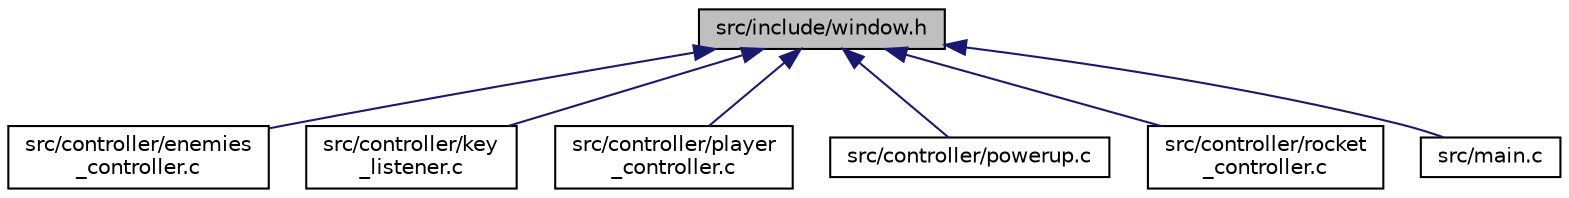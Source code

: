 digraph "src/include/window.h"
{
 // LATEX_PDF_SIZE
  edge [fontname="Helvetica",fontsize="10",labelfontname="Helvetica",labelfontsize="10"];
  node [fontname="Helvetica",fontsize="10",shape=record];
  Node1 [label="src/include/window.h",height=0.2,width=0.4,color="black", fillcolor="grey75", style="filled", fontcolor="black",tooltip=" "];
  Node1 -> Node2 [dir="back",color="midnightblue",fontsize="10",style="solid",fontname="Helvetica"];
  Node2 [label="src/controller/enemies\l_controller.c",height=0.2,width=0.4,color="black", fillcolor="white", style="filled",URL="$enemies__controller_8c.html",tooltip="It's the controller of the enemies."];
  Node1 -> Node3 [dir="back",color="midnightblue",fontsize="10",style="solid",fontname="Helvetica"];
  Node3 [label="src/controller/key\l_listener.c",height=0.2,width=0.4,color="black", fillcolor="white", style="filled",URL="$key__listener_8c.html",tooltip="It's the keyboard listener of the game."];
  Node1 -> Node4 [dir="back",color="midnightblue",fontsize="10",style="solid",fontname="Helvetica"];
  Node4 [label="src/controller/player\l_controller.c",height=0.2,width=0.4,color="black", fillcolor="white", style="filled",URL="$player__controller_8c.html",tooltip="It's the controller of the player."];
  Node1 -> Node5 [dir="back",color="midnightblue",fontsize="10",style="solid",fontname="Helvetica"];
  Node5 [label="src/controller/powerup.c",height=0.2,width=0.4,color="black", fillcolor="white", style="filled",URL="$powerup_8c.html",tooltip="It's the controller of the powerup."];
  Node1 -> Node6 [dir="back",color="midnightblue",fontsize="10",style="solid",fontname="Helvetica"];
  Node6 [label="src/controller/rocket\l_controller.c",height=0.2,width=0.4,color="black", fillcolor="white", style="filled",URL="$rocket__controller_8c.html",tooltip="It's the controller of the rocket."];
  Node1 -> Node7 [dir="back",color="midnightblue",fontsize="10",style="solid",fontname="Helvetica"];
  Node7 [label="src/main.c",height=0.2,width=0.4,color="black", fillcolor="white", style="filled",URL="$main_8c.html",tooltip="Main file of the project."];
}
